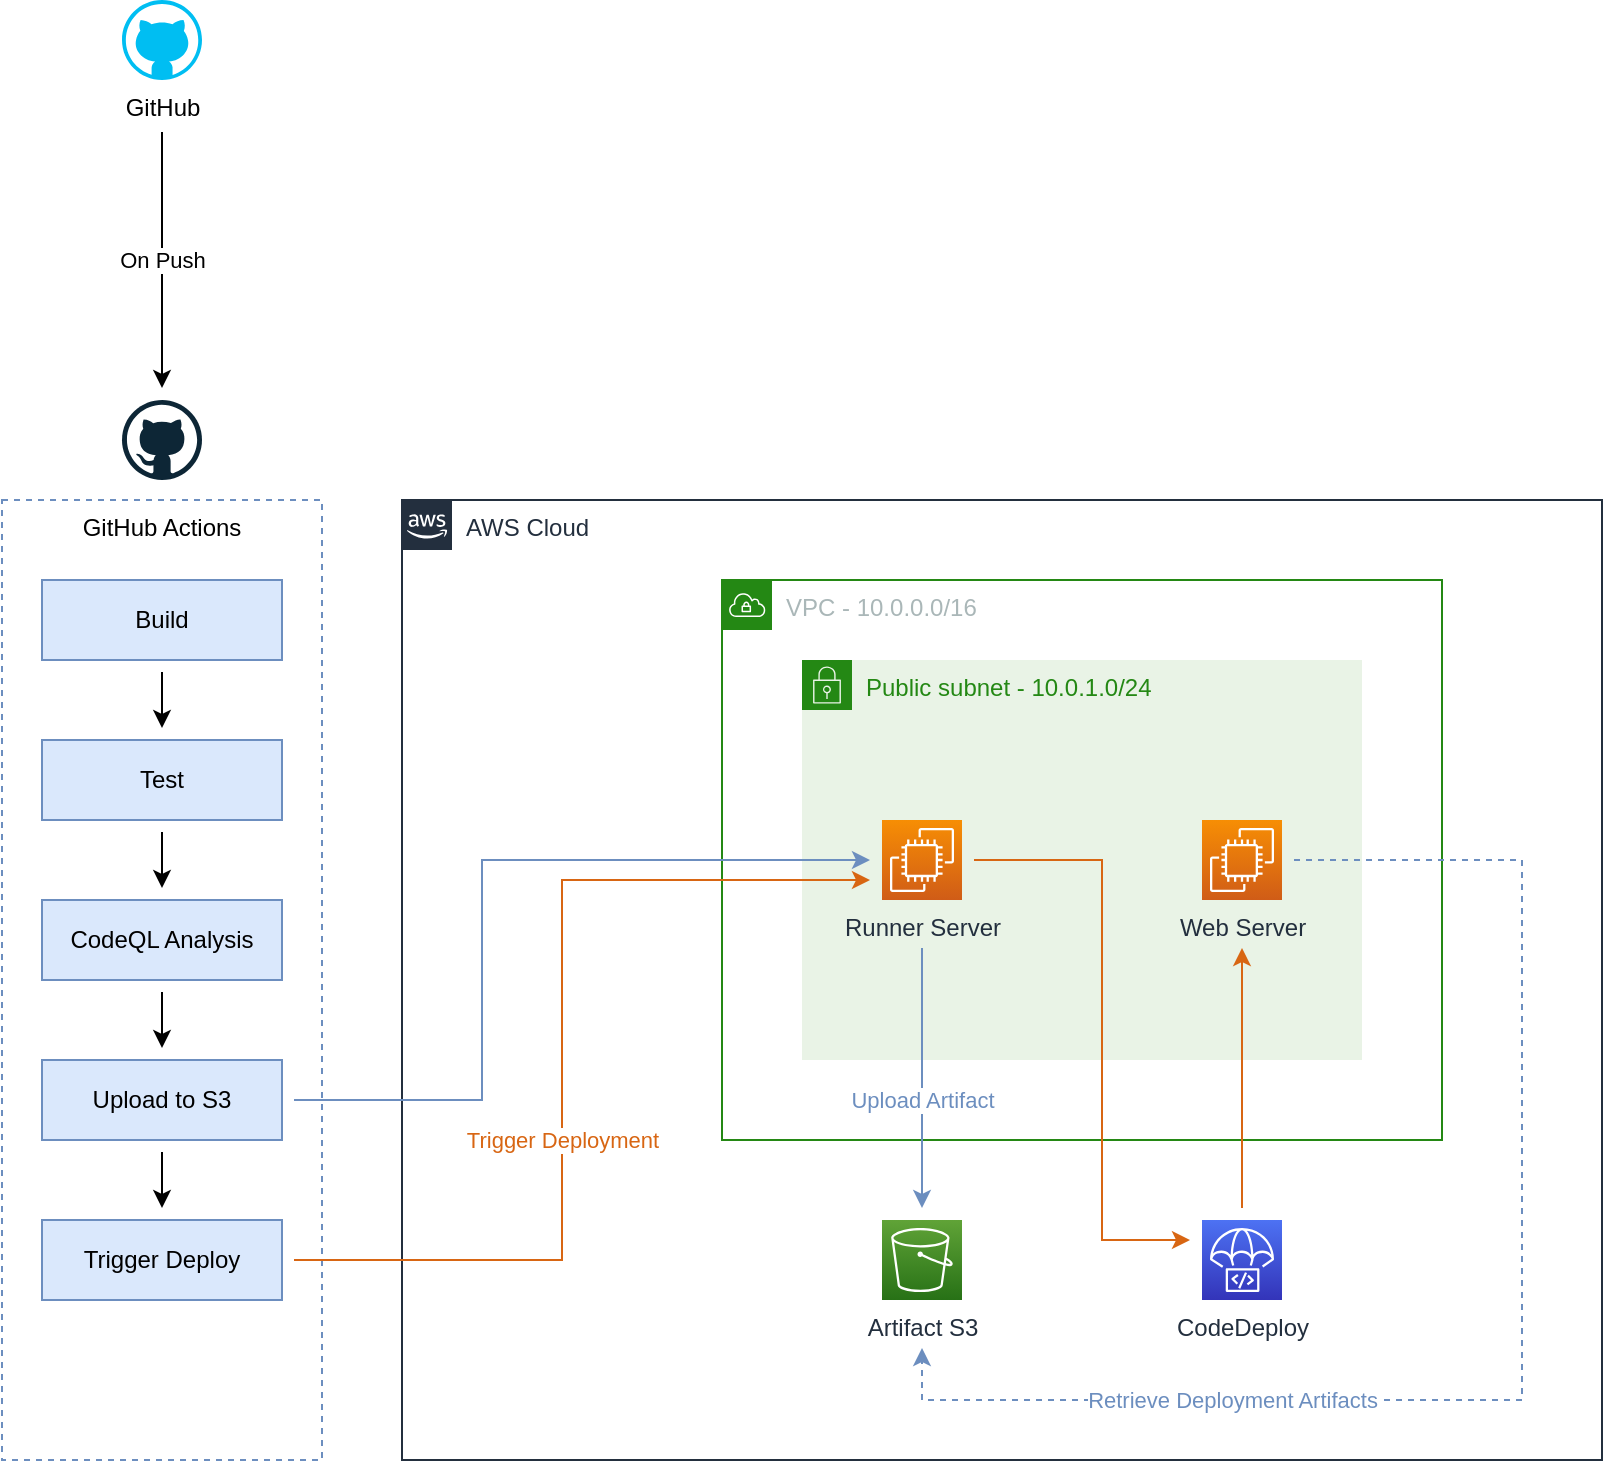 <mxfile>
    <diagram name="Github" id="NimxySekIVXsbhxGLXjq">
        <mxGraphModel dx="2403" dy="2000" grid="1" gridSize="10" guides="1" tooltips="1" connect="1" arrows="1" fold="1" page="1" pageScale="1" pageWidth="850" pageHeight="1100" math="0" shadow="0">
            <root>
                <mxCell id="2Pb3vf8uHDK2GDHuvUot-0"/>
                <mxCell id="2Pb3vf8uHDK2GDHuvUot-1" parent="2Pb3vf8uHDK2GDHuvUot-0"/>
                <mxCell id="b1emzD9QmPzB0jJMNrQz-0" value="GitHub Actions" style="fillColor=none;strokeColor=#6C8EBF;dashed=1;verticalAlign=top;fontStyle=0;fontColor=#000000;" parent="2Pb3vf8uHDK2GDHuvUot-1" vertex="1">
                    <mxGeometry x="-720" y="40" width="160" height="480" as="geometry"/>
                </mxCell>
                <mxCell id="2Pb3vf8uHDK2GDHuvUot-2" value="AWS Cloud" style="points=[[0,0],[0.25,0],[0.5,0],[0.75,0],[1,0],[1,0.25],[1,0.5],[1,0.75],[1,1],[0.75,1],[0.5,1],[0.25,1],[0,1],[0,0.75],[0,0.5],[0,0.25]];outlineConnect=0;gradientColor=none;html=1;whiteSpace=wrap;fontSize=12;fontStyle=0;container=1;pointerEvents=0;collapsible=0;recursiveResize=0;shape=mxgraph.aws4.group;grIcon=mxgraph.aws4.group_aws_cloud_alt;strokeColor=#232F3E;fillColor=none;verticalAlign=top;align=left;spacingLeft=30;fontColor=#232F3E;dashed=0;" parent="2Pb3vf8uHDK2GDHuvUot-1" vertex="1">
                    <mxGeometry x="-520" y="40" width="600" height="480" as="geometry"/>
                </mxCell>
                <mxCell id="2Pb3vf8uHDK2GDHuvUot-18" value="CodeDeploy" style="sketch=0;points=[[0,0,0],[0.25,0,0],[0.5,0,0],[0.75,0,0],[1,0,0],[0,1,0],[0.25,1,0],[0.5,1,0],[0.75,1,0],[1,1,0],[0,0.25,0],[0,0.5,0],[0,0.75,0],[1,0.25,0],[1,0.5,0],[1,0.75,0]];outlineConnect=0;fontColor=#232F3E;gradientColor=#4D72F3;gradientDirection=north;fillColor=#3334B9;strokeColor=#ffffff;dashed=0;verticalLabelPosition=bottom;verticalAlign=top;align=center;html=1;fontSize=12;fontStyle=0;aspect=fixed;shape=mxgraph.aws4.resourceIcon;resIcon=mxgraph.aws4.codedeploy;" parent="2Pb3vf8uHDK2GDHuvUot-2" vertex="1">
                    <mxGeometry x="400" y="360" width="40" height="40" as="geometry"/>
                </mxCell>
                <mxCell id="2Pb3vf8uHDK2GDHuvUot-16" value="Artifact S3" style="sketch=0;points=[[0,0,0],[0.25,0,0],[0.5,0,0],[0.75,0,0],[1,0,0],[0,1,0],[0.25,1,0],[0.5,1,0],[0.75,1,0],[1,1,0],[0,0.25,0],[0,0.5,0],[0,0.75,0],[1,0.25,0],[1,0.5,0],[1,0.75,0]];outlineConnect=0;fontColor=#232F3E;gradientColor=#60A337;gradientDirection=north;fillColor=#277116;strokeColor=#ffffff;dashed=0;verticalLabelPosition=bottom;verticalAlign=top;align=center;html=1;fontSize=12;fontStyle=0;aspect=fixed;shape=mxgraph.aws4.resourceIcon;resIcon=mxgraph.aws4.s3;" parent="2Pb3vf8uHDK2GDHuvUot-2" vertex="1">
                    <mxGeometry x="240" y="360" width="40" height="40" as="geometry"/>
                </mxCell>
                <mxCell id="2Pb3vf8uHDK2GDHuvUot-3" value="VPC - 10.0.0.0/16" style="points=[[0,0],[0.25,0],[0.5,0],[0.75,0],[1,0],[1,0.25],[1,0.5],[1,0.75],[1,1],[0.75,1],[0.5,1],[0.25,1],[0,1],[0,0.75],[0,0.5],[0,0.25]];outlineConnect=0;gradientColor=none;html=1;whiteSpace=wrap;fontSize=12;fontStyle=0;container=1;pointerEvents=0;collapsible=0;recursiveResize=0;shape=mxgraph.aws4.group;grIcon=mxgraph.aws4.group_vpc;strokeColor=#248814;fillColor=none;verticalAlign=top;align=left;spacingLeft=30;fontColor=#AAB7B8;dashed=0;" parent="2Pb3vf8uHDK2GDHuvUot-2" vertex="1">
                    <mxGeometry x="160" y="40" width="360" height="280" as="geometry"/>
                </mxCell>
                <mxCell id="2Pb3vf8uHDK2GDHuvUot-4" value="Public subnet - 10.0.1.0/24" style="points=[[0,0],[0.25,0],[0.5,0],[0.75,0],[1,0],[1,0.25],[1,0.5],[1,0.75],[1,1],[0.75,1],[0.5,1],[0.25,1],[0,1],[0,0.75],[0,0.5],[0,0.25]];outlineConnect=0;gradientColor=none;html=1;whiteSpace=wrap;fontSize=12;fontStyle=0;container=1;pointerEvents=0;collapsible=0;recursiveResize=0;shape=mxgraph.aws4.group;grIcon=mxgraph.aws4.group_security_group;grStroke=0;strokeColor=#248814;fillColor=#E9F3E6;verticalAlign=top;align=left;spacingLeft=30;fontColor=#248814;dashed=0;" parent="2Pb3vf8uHDK2GDHuvUot-3" vertex="1">
                    <mxGeometry x="40" y="40" width="280" height="200" as="geometry"/>
                </mxCell>
                <mxCell id="2Pb3vf8uHDK2GDHuvUot-11" value="Runner Server" style="sketch=0;points=[[0,0,0],[0.25,0,0],[0.5,0,0],[0.75,0,0],[1,0,0],[0,1,0],[0.25,1,0],[0.5,1,0],[0.75,1,0],[1,1,0],[0,0.25,0],[0,0.5,0],[0,0.75,0],[1,0.25,0],[1,0.5,0],[1,0.75,0]];outlineConnect=0;fontColor=#232F3E;gradientColor=#F78E04;gradientDirection=north;fillColor=#D05C17;strokeColor=#ffffff;dashed=0;verticalLabelPosition=bottom;verticalAlign=top;align=center;html=1;fontSize=12;fontStyle=0;aspect=fixed;shape=mxgraph.aws4.resourceIcon;resIcon=mxgraph.aws4.ec2;" parent="2Pb3vf8uHDK2GDHuvUot-4" vertex="1">
                    <mxGeometry x="40" y="80" width="40" height="40" as="geometry"/>
                </mxCell>
                <mxCell id="0" value="Web Server" style="sketch=0;points=[[0,0,0],[0.25,0,0],[0.5,0,0],[0.75,0,0],[1,0,0],[0,1,0],[0.25,1,0],[0.5,1,0],[0.75,1,0],[1,1,0],[0,0.25,0],[0,0.5,0],[0,0.75,0],[1,0.25,0],[1,0.5,0],[1,0.75,0]];outlineConnect=0;fontColor=#232F3E;gradientColor=#F78E04;gradientDirection=north;fillColor=#D05C17;strokeColor=#ffffff;dashed=0;verticalLabelPosition=bottom;verticalAlign=top;align=center;html=1;fontSize=12;fontStyle=0;aspect=fixed;shape=mxgraph.aws4.resourceIcon;resIcon=mxgraph.aws4.ec2;" vertex="1" parent="2Pb3vf8uHDK2GDHuvUot-4">
                    <mxGeometry x="200" y="80" width="40" height="40" as="geometry"/>
                </mxCell>
                <mxCell id="5" value="Upload Artifact" style="edgeStyle=orthogonalEdgeStyle;rounded=0;html=1;sourcePerimeterSpacing=24;targetPerimeterSpacing=6;fillColor=#dae8fc;strokeColor=#6c8ebf;fontColor=#6C8EBF;" edge="1" parent="2Pb3vf8uHDK2GDHuvUot-2" source="2Pb3vf8uHDK2GDHuvUot-11" target="2Pb3vf8uHDK2GDHuvUot-16">
                    <mxGeometry x="0.169" relative="1" as="geometry">
                        <mxPoint as="offset"/>
                    </mxGeometry>
                </mxCell>
                <mxCell id="6" style="edgeStyle=orthogonalEdgeStyle;rounded=0;html=1;sourcePerimeterSpacing=6;targetPerimeterSpacing=6;fillColor=#ffe6cc;strokeColor=#D86613;" edge="1" parent="2Pb3vf8uHDK2GDHuvUot-2" source="2Pb3vf8uHDK2GDHuvUot-11" target="2Pb3vf8uHDK2GDHuvUot-18">
                    <mxGeometry relative="1" as="geometry">
                        <Array as="points">
                            <mxPoint x="350" y="180"/>
                            <mxPoint x="350" y="370"/>
                        </Array>
                    </mxGeometry>
                </mxCell>
                <mxCell id="7" style="edgeStyle=orthogonalEdgeStyle;rounded=0;html=1;sourcePerimeterSpacing=6;targetPerimeterSpacing=24;fillColor=#ffe6cc;strokeColor=#D86613;" edge="1" parent="2Pb3vf8uHDK2GDHuvUot-2" source="2Pb3vf8uHDK2GDHuvUot-18" target="0">
                    <mxGeometry relative="1" as="geometry"/>
                </mxCell>
                <mxCell id="McQxwyNHK4A3xQak3Kqz-7" value="Retrieve Deployment Artifacts" style="edgeStyle=orthogonalEdgeStyle;rounded=0;html=1;fontColor=#6C8EBF;sourcePerimeterSpacing=6;targetPerimeterSpacing=24;fillColor=#d5e8d4;strokeColor=#6C8EBF;dashed=1;strokeWidth=1;endArrow=classic;endFill=1;" edge="1" parent="2Pb3vf8uHDK2GDHuvUot-2" source="0" target="2Pb3vf8uHDK2GDHuvUot-16">
                    <mxGeometry x="0.491" relative="1" as="geometry">
                        <Array as="points">
                            <mxPoint x="560" y="180"/>
                            <mxPoint x="560" y="450"/>
                            <mxPoint x="260" y="450"/>
                        </Array>
                        <mxPoint as="offset"/>
                        <mxPoint x="170" y="194.0" as="sourcePoint"/>
                        <mxPoint x="780" y="364.0" as="targetPoint"/>
                    </mxGeometry>
                </mxCell>
                <mxCell id="b1emzD9QmPzB0jJMNrQz-11" value="On Push" style="edgeStyle=none;html=1;sourcePerimeterSpacing=26;targetPerimeterSpacing=6;" parent="2Pb3vf8uHDK2GDHuvUot-1" source="2Pb3vf8uHDK2GDHuvUot-14" target="2Pb3vf8uHDK2GDHuvUot-21" edge="1">
                    <mxGeometry relative="1" as="geometry"/>
                </mxCell>
                <mxCell id="2Pb3vf8uHDK2GDHuvUot-14" value="GitHub" style="verticalLabelPosition=bottom;html=1;verticalAlign=top;align=center;strokeColor=none;fillColor=#00BEF2;shape=mxgraph.azure.github_code;pointerEvents=1;fontColor=#000000;" parent="2Pb3vf8uHDK2GDHuvUot-1" vertex="1">
                    <mxGeometry x="-660" y="-210" width="40" height="40" as="geometry"/>
                </mxCell>
                <mxCell id="2Pb3vf8uHDK2GDHuvUot-21" value="" style="dashed=0;outlineConnect=0;html=1;align=center;labelPosition=center;verticalLabelPosition=bottom;verticalAlign=top;shape=mxgraph.weblogos.github" parent="2Pb3vf8uHDK2GDHuvUot-1" vertex="1">
                    <mxGeometry x="-660" y="-10" width="40" height="40" as="geometry"/>
                </mxCell>
                <mxCell id="b1emzD9QmPzB0jJMNrQz-1" value="Build" style="rounded=0;whiteSpace=wrap;html=1;fillColor=#dae8fc;strokeColor=#6c8ebf;fontStyle=0" parent="2Pb3vf8uHDK2GDHuvUot-1" vertex="1">
                    <mxGeometry x="-700" y="80" width="120" height="40" as="geometry"/>
                </mxCell>
                <mxCell id="b1emzD9QmPzB0jJMNrQz-4" style="edgeStyle=none;html=1;sourcePerimeterSpacing=6;targetPerimeterSpacing=6;" parent="2Pb3vf8uHDK2GDHuvUot-1" source="b1emzD9QmPzB0jJMNrQz-1" target="b1emzD9QmPzB0jJMNrQz-2" edge="1">
                    <mxGeometry relative="1" as="geometry"/>
                </mxCell>
                <mxCell id="b1emzD9QmPzB0jJMNrQz-2" value="Test" style="rounded=0;whiteSpace=wrap;html=1;fillColor=#dae8fc;strokeColor=#6c8ebf;fontStyle=0" parent="2Pb3vf8uHDK2GDHuvUot-1" vertex="1">
                    <mxGeometry x="-700" y="160" width="120" height="40" as="geometry"/>
                </mxCell>
                <mxCell id="b1emzD9QmPzB0jJMNrQz-5" style="edgeStyle=none;html=1;sourcePerimeterSpacing=6;targetPerimeterSpacing=6;" parent="2Pb3vf8uHDK2GDHuvUot-1" source="b1emzD9QmPzB0jJMNrQz-2" target="b1emzD9QmPzB0jJMNrQz-3" edge="1">
                    <mxGeometry relative="1" as="geometry"/>
                </mxCell>
                <mxCell id="b1emzD9QmPzB0jJMNrQz-3" value="CodeQL Analysis" style="rounded=0;whiteSpace=wrap;html=1;fillColor=#dae8fc;strokeColor=#6c8ebf;fontStyle=0" parent="2Pb3vf8uHDK2GDHuvUot-1" vertex="1">
                    <mxGeometry x="-700" y="240" width="120" height="40" as="geometry"/>
                </mxCell>
                <mxCell id="b1emzD9QmPzB0jJMNrQz-8" style="edgeStyle=none;html=1;sourcePerimeterSpacing=6;targetPerimeterSpacing=6;" parent="2Pb3vf8uHDK2GDHuvUot-1" source="b1emzD9QmPzB0jJMNrQz-3" target="b1emzD9QmPzB0jJMNrQz-7" edge="1">
                    <mxGeometry relative="1" as="geometry"/>
                </mxCell>
                <mxCell id="3" value="Trigger Deployment" style="edgeStyle=orthogonalEdgeStyle;rounded=0;html=1;sourcePerimeterSpacing=6;targetPerimeterSpacing=6;fillColor=#ffe6cc;strokeColor=#D86613;fontColor=#D86613;" edge="1" parent="2Pb3vf8uHDK2GDHuvUot-1" source="b1emzD9QmPzB0jJMNrQz-6" target="2Pb3vf8uHDK2GDHuvUot-11">
                    <mxGeometry x="-0.188" relative="1" as="geometry">
                        <Array as="points">
                            <mxPoint x="-440" y="420"/>
                            <mxPoint x="-440" y="230"/>
                        </Array>
                        <mxPoint as="offset"/>
                    </mxGeometry>
                </mxCell>
                <mxCell id="b1emzD9QmPzB0jJMNrQz-6" value="Trigger Deploy" style="rounded=0;whiteSpace=wrap;html=1;fillColor=#dae8fc;strokeColor=#6c8ebf;fontStyle=0" parent="2Pb3vf8uHDK2GDHuvUot-1" vertex="1">
                    <mxGeometry x="-700" y="400" width="120" height="40" as="geometry"/>
                </mxCell>
                <mxCell id="b1emzD9QmPzB0jJMNrQz-9" style="edgeStyle=none;html=1;sourcePerimeterSpacing=6;targetPerimeterSpacing=6;" parent="2Pb3vf8uHDK2GDHuvUot-1" source="b1emzD9QmPzB0jJMNrQz-7" target="b1emzD9QmPzB0jJMNrQz-6" edge="1">
                    <mxGeometry relative="1" as="geometry"/>
                </mxCell>
                <mxCell id="4" style="edgeStyle=orthogonalEdgeStyle;rounded=0;html=1;sourcePerimeterSpacing=6;targetPerimeterSpacing=6;fillColor=#dae8fc;strokeColor=#6c8ebf;" edge="1" parent="2Pb3vf8uHDK2GDHuvUot-1" source="b1emzD9QmPzB0jJMNrQz-7" target="2Pb3vf8uHDK2GDHuvUot-11">
                    <mxGeometry relative="1" as="geometry">
                        <Array as="points">
                            <mxPoint x="-480" y="340"/>
                            <mxPoint x="-480" y="220"/>
                        </Array>
                    </mxGeometry>
                </mxCell>
                <mxCell id="b1emzD9QmPzB0jJMNrQz-7" value="Upload to S3" style="rounded=0;whiteSpace=wrap;html=1;fillColor=#dae8fc;strokeColor=#6c8ebf;fontStyle=0" parent="2Pb3vf8uHDK2GDHuvUot-1" vertex="1">
                    <mxGeometry x="-700" y="320" width="120" height="40" as="geometry"/>
                </mxCell>
            </root>
        </mxGraphModel>
    </diagram>
    <diagram name="CodeBuild" id="TEJixjHK7rmSGY0mt6g5">
        <mxGraphModel dx="1867" dy="1934" grid="1" gridSize="10" guides="1" tooltips="1" connect="1" arrows="1" fold="1" page="1" pageScale="1" pageWidth="850" pageHeight="1100" math="0" shadow="0">
            <root>
                <mxCell id="FZET6pjWCq2QzhJO4VCN-0"/>
                <mxCell id="FZET6pjWCq2QzhJO4VCN-1" parent="FZET6pjWCq2QzhJO4VCN-0"/>
                <mxCell id="FZET6pjWCq2QzhJO4VCN-2" value="AWS Cloud" style="points=[[0,0],[0.25,0],[0.5,0],[0.75,0],[1,0],[1,0.25],[1,0.5],[1,0.75],[1,1],[0.75,1],[0.5,1],[0.25,1],[0,1],[0,0.75],[0,0.5],[0,0.25]];outlineConnect=0;gradientColor=none;html=1;whiteSpace=wrap;fontSize=12;fontStyle=0;container=1;pointerEvents=0;collapsible=0;recursiveResize=0;shape=mxgraph.aws4.group;grIcon=mxgraph.aws4.group_aws_cloud_alt;strokeColor=#232F3E;fillColor=none;verticalAlign=top;align=left;spacingLeft=30;fontColor=#232F3E;dashed=0;" parent="FZET6pjWCq2QzhJO4VCN-1" vertex="1">
                    <mxGeometry x="-520" y="40" width="840" height="600" as="geometry"/>
                </mxCell>
                <mxCell id="FZET6pjWCq2QzhJO4VCN-3" value="VPC - 10.0.0.0/16" style="points=[[0,0],[0.25,0],[0.5,0],[0.75,0],[1,0],[1,0.25],[1,0.5],[1,0.75],[1,1],[0.75,1],[0.5,1],[0.25,1],[0,1],[0,0.75],[0,0.5],[0,0.25]];outlineConnect=0;gradientColor=none;html=1;whiteSpace=wrap;fontSize=12;fontStyle=0;container=1;pointerEvents=0;collapsible=0;recursiveResize=0;shape=mxgraph.aws4.group;grIcon=mxgraph.aws4.group_vpc;strokeColor=#248814;fillColor=none;verticalAlign=top;align=left;spacingLeft=30;fontColor=#AAB7B8;dashed=0;" parent="FZET6pjWCq2QzhJO4VCN-1" vertex="1">
                    <mxGeometry x="-480" y="80" width="480" height="480" as="geometry"/>
                </mxCell>
                <mxCell id="FZET6pjWCq2QzhJO4VCN-4" value="Public subnet - 10.0.1.0/24" style="points=[[0,0],[0.25,0],[0.5,0],[0.75,0],[1,0],[1,0.25],[1,0.5],[1,0.75],[1,1],[0.75,1],[0.5,1],[0.25,1],[0,1],[0,0.75],[0,0.5],[0,0.25]];outlineConnect=0;gradientColor=none;html=1;whiteSpace=wrap;fontSize=12;fontStyle=0;container=1;pointerEvents=0;collapsible=0;recursiveResize=0;shape=mxgraph.aws4.group;grIcon=mxgraph.aws4.group_security_group;grStroke=0;strokeColor=#248814;fillColor=#E9F3E6;verticalAlign=top;align=left;spacingLeft=30;fontColor=#248814;dashed=0;" parent="FZET6pjWCq2QzhJO4VCN-3" vertex="1">
                    <mxGeometry x="40" y="40" width="400" height="400" as="geometry"/>
                </mxCell>
                <mxCell id="FZET6pjWCq2QzhJO4VCN-5" value="Jenkins Server" style="fillColor=none;strokeColor=#F78E04;dashed=1;verticalAlign=top;fontStyle=0;fontColor=#000000;" parent="FZET6pjWCq2QzhJO4VCN-4" vertex="1">
                    <mxGeometry x="220" y="100" width="160" height="260" as="geometry"/>
                </mxCell>
                <mxCell id="FZET6pjWCq2QzhJO4VCN-6" value="Build" style="rounded=0;whiteSpace=wrap;html=1;fillColor=#ffe6cc;strokeColor=#d79b00;fontStyle=0" parent="FZET6pjWCq2QzhJO4VCN-4" vertex="1">
                    <mxGeometry x="240" y="140" width="120" height="40" as="geometry"/>
                </mxCell>
                <mxCell id="FZET6pjWCq2QzhJO4VCN-7" value="Test" style="rounded=0;whiteSpace=wrap;html=1;fillColor=#ffe6cc;strokeColor=#d79b00;fontStyle=0" parent="FZET6pjWCq2QzhJO4VCN-4" vertex="1">
                    <mxGeometry x="240" y="220" width="120" height="40" as="geometry"/>
                </mxCell>
                <mxCell id="FZET6pjWCq2QzhJO4VCN-8" style="edgeStyle=orthogonalEdgeStyle;rounded=0;html=1;sourcePerimeterSpacing=6;targetPerimeterSpacing=6;" parent="FZET6pjWCq2QzhJO4VCN-4" source="FZET6pjWCq2QzhJO4VCN-6" target="FZET6pjWCq2QzhJO4VCN-7" edge="1">
                    <mxGeometry relative="1" as="geometry"/>
                </mxCell>
                <mxCell id="FZET6pjWCq2QzhJO4VCN-9" value="Deploy" style="rounded=0;whiteSpace=wrap;html=1;fillColor=#ffe6cc;strokeColor=#d79b00;fontStyle=0" parent="FZET6pjWCq2QzhJO4VCN-4" vertex="1">
                    <mxGeometry x="240" y="300" width="120" height="40" as="geometry"/>
                </mxCell>
                <mxCell id="FZET6pjWCq2QzhJO4VCN-10" style="edgeStyle=orthogonalEdgeStyle;rounded=0;html=1;sourcePerimeterSpacing=6;targetPerimeterSpacing=6;" parent="FZET6pjWCq2QzhJO4VCN-4" source="FZET6pjWCq2QzhJO4VCN-7" target="FZET6pjWCq2QzhJO4VCN-9" edge="1">
                    <mxGeometry relative="1" as="geometry"/>
                </mxCell>
                <mxCell id="FZET6pjWCq2QzhJO4VCN-11" value="Web Server" style="sketch=0;points=[[0,0,0],[0.25,0,0],[0.5,0,0],[0.75,0,0],[1,0,0],[0,1,0],[0.25,1,0],[0.5,1,0],[0.75,1,0],[1,1,0],[0,0.25,0],[0,0.5,0],[0,0.75,0],[1,0.25,0],[1,0.5,0],[1,0.75,0]];outlineConnect=0;fontColor=#232F3E;gradientColor=#F78E04;gradientDirection=north;fillColor=#D05C17;strokeColor=#ffffff;dashed=0;verticalLabelPosition=bottom;verticalAlign=top;align=center;html=1;fontSize=12;fontStyle=0;aspect=fixed;shape=mxgraph.aws4.resourceIcon;resIcon=mxgraph.aws4.ec2;" parent="FZET6pjWCq2QzhJO4VCN-4" vertex="1">
                    <mxGeometry x="80" y="50" width="40" height="40" as="geometry"/>
                </mxCell>
                <mxCell id="FZET6pjWCq2QzhJO4VCN-12" value="" style="sketch=0;points=[[0,0,0],[0.25,0,0],[0.5,0,0],[0.75,0,0],[1,0,0],[0,1,0],[0.25,1,0],[0.5,1,0],[0.75,1,0],[1,1,0],[0,0.25,0],[0,0.5,0],[0,0.75,0],[1,0.25,0],[1,0.5,0],[1,0.75,0]];outlineConnect=0;fontColor=#232F3E;gradientColor=#F78E04;gradientDirection=north;fillColor=#D05C17;strokeColor=#ffffff;dashed=0;verticalLabelPosition=bottom;verticalAlign=top;align=center;html=1;fontSize=12;fontStyle=0;aspect=fixed;shape=mxgraph.aws4.resourceIcon;resIcon=mxgraph.aws4.ec2;" parent="FZET6pjWCq2QzhJO4VCN-4" vertex="1">
                    <mxGeometry x="280" y="50" width="40" height="40" as="geometry"/>
                </mxCell>
                <mxCell id="FZET6pjWCq2QzhJO4VCN-13" value="Webhook" style="edgeStyle=orthogonalEdgeStyle;rounded=0;html=1;fontColor=#000000;endArrow=classic;endFill=1;sourcePerimeterSpacing=24;targetPerimeterSpacing=6;strokeWidth=1;" parent="FZET6pjWCq2QzhJO4VCN-1" source="FZET6pjWCq2QzhJO4VCN-14" target="FZET6pjWCq2QzhJO4VCN-12" edge="1">
                    <mxGeometry x="-0.491" relative="1" as="geometry">
                        <mxPoint as="offset"/>
                    </mxGeometry>
                </mxCell>
                <mxCell id="FZET6pjWCq2QzhJO4VCN-14" value="GitHub" style="verticalLabelPosition=bottom;html=1;verticalAlign=top;align=center;strokeColor=none;fillColor=#00BEF2;shape=mxgraph.azure.github_code;pointerEvents=1;fontColor=#000000;" parent="FZET6pjWCq2QzhJO4VCN-1" vertex="1">
                    <mxGeometry x="-160" y="-120" width="40" height="40" as="geometry"/>
                </mxCell>
                <mxCell id="FZET6pjWCq2QzhJO4VCN-15" value="CodeBuid" style="sketch=0;points=[[0,0,0],[0.25,0,0],[0.5,0,0],[0.75,0,0],[1,0,0],[0,1,0],[0.25,1,0],[0.5,1,0],[0.75,1,0],[1,1,0],[0,0.25,0],[0,0.5,0],[0,0.75,0],[1,0.25,0],[1,0.5,0],[1,0.75,0]];outlineConnect=0;fontColor=#232F3E;gradientColor=#4D72F3;gradientDirection=north;fillColor=#3334B9;strokeColor=#ffffff;dashed=0;verticalLabelPosition=bottom;verticalAlign=top;align=center;html=1;fontSize=12;fontStyle=0;aspect=fixed;shape=mxgraph.aws4.resourceIcon;resIcon=mxgraph.aws4.codebuild;" parent="FZET6pjWCq2QzhJO4VCN-1" vertex="1">
                    <mxGeometry x="160" y="260" width="40" height="40" as="geometry"/>
                </mxCell>
                <mxCell id="FZET6pjWCq2QzhJO4VCN-16" style="edgeStyle=orthogonalEdgeStyle;html=1;sourcePerimeterSpacing=6;targetPerimeterSpacing=6;rounded=0;" parent="FZET6pjWCq2QzhJO4VCN-1" source="FZET6pjWCq2QzhJO4VCN-15" target="FZET6pjWCq2QzhJO4VCN-18" edge="1">
                    <mxGeometry relative="1" as="geometry"/>
                </mxCell>
                <mxCell id="FZET6pjWCq2QzhJO4VCN-17" value="Trigger Build" style="edgeStyle=orthogonalEdgeStyle;rounded=0;html=1;sourcePerimeterSpacing=6;targetPerimeterSpacing=6;align=left;" parent="FZET6pjWCq2QzhJO4VCN-1" source="FZET6pjWCq2QzhJO4VCN-6" target="FZET6pjWCq2QzhJO4VCN-15" edge="1">
                    <mxGeometry x="-0.088" relative="1" as="geometry">
                        <mxPoint as="offset"/>
                    </mxGeometry>
                </mxCell>
                <mxCell id="FZET6pjWCq2QzhJO4VCN-18" value="Artifact S3" style="sketch=0;points=[[0,0,0],[0.25,0,0],[0.5,0,0],[0.75,0,0],[1,0,0],[0,1,0],[0.25,1,0],[0.5,1,0],[0.75,1,0],[1,1,0],[0,0.25,0],[0,0.5,0],[0,0.75,0],[1,0.25,0],[1,0.5,0],[1,0.75,0]];outlineConnect=0;fontColor=#232F3E;gradientColor=#60A337;gradientDirection=north;fillColor=#277116;strokeColor=#ffffff;dashed=0;verticalLabelPosition=bottom;verticalAlign=top;align=center;html=1;fontSize=12;fontStyle=0;aspect=fixed;shape=mxgraph.aws4.resourceIcon;resIcon=mxgraph.aws4.s3;" parent="FZET6pjWCq2QzhJO4VCN-1" vertex="1">
                    <mxGeometry x="240" y="340" width="40" height="40" as="geometry"/>
                </mxCell>
                <mxCell id="FZET6pjWCq2QzhJO4VCN-19" value="Verify Tests" style="edgeStyle=orthogonalEdgeStyle;rounded=0;html=1;sourcePerimeterSpacing=6;targetPerimeterSpacing=6;align=left;" parent="FZET6pjWCq2QzhJO4VCN-1" source="FZET6pjWCq2QzhJO4VCN-7" target="FZET6pjWCq2QzhJO4VCN-18" edge="1">
                    <mxGeometry x="-0.325" relative="1" as="geometry">
                        <mxPoint as="offset"/>
                    </mxGeometry>
                </mxCell>
                <mxCell id="FZET6pjWCq2QzhJO4VCN-20" value="Retrieve Deployment Artifacts" style="edgeStyle=orthogonalEdgeStyle;rounded=0;html=1;fontColor=#6C8EBF;sourcePerimeterSpacing=24;targetPerimeterSpacing=24;fillColor=#d5e8d4;strokeColor=#6C8EBF;dashed=1;strokeWidth=1;endArrow=classic;endFill=1;" parent="FZET6pjWCq2QzhJO4VCN-1" source="FZET6pjWCq2QzhJO4VCN-11" target="FZET6pjWCq2QzhJO4VCN-18" edge="1">
                    <mxGeometry x="0.205" relative="1" as="geometry">
                        <Array as="points">
                            <mxPoint x="-350" y="620"/>
                            <mxPoint x="260" y="620"/>
                        </Array>
                        <mxPoint as="offset"/>
                    </mxGeometry>
                </mxCell>
                <mxCell id="FZET6pjWCq2QzhJO4VCN-21" value="CodeDeploy" style="sketch=0;points=[[0,0,0],[0.25,0,0],[0.5,0,0],[0.75,0,0],[1,0,0],[0,1,0],[0.25,1,0],[0.5,1,0],[0.75,1,0],[1,1,0],[0,0.25,0],[0,0.5,0],[0,0.75,0],[1,0.25,0],[1,0.5,0],[1,0.75,0]];outlineConnect=0;fontColor=#232F3E;gradientColor=#4D72F3;gradientDirection=north;fillColor=#3334B9;strokeColor=#ffffff;dashed=0;verticalLabelPosition=bottom;verticalAlign=top;align=center;html=1;fontSize=12;fontStyle=0;aspect=fixed;shape=mxgraph.aws4.resourceIcon;resIcon=mxgraph.aws4.codedeploy;" parent="FZET6pjWCq2QzhJO4VCN-1" vertex="1">
                    <mxGeometry x="160" y="420" width="40" height="40" as="geometry"/>
                </mxCell>
                <mxCell id="FZET6pjWCq2QzhJO4VCN-22" value="Trigger Deploy" style="edgeStyle=orthogonalEdgeStyle;rounded=0;html=1;sourcePerimeterSpacing=6;targetPerimeterSpacing=6;align=left;" parent="FZET6pjWCq2QzhJO4VCN-1" source="FZET6pjWCq2QzhJO4VCN-9" target="FZET6pjWCq2QzhJO4VCN-21" edge="1">
                    <mxGeometry x="-0.088" relative="1" as="geometry">
                        <mxPoint as="offset"/>
                    </mxGeometry>
                </mxCell>
                <mxCell id="FZET6pjWCq2QzhJO4VCN-23" style="edgeStyle=orthogonalEdgeStyle;rounded=0;html=1;fontColor=#D86613;sourcePerimeterSpacing=24;targetPerimeterSpacing=24;" parent="FZET6pjWCq2QzhJO4VCN-1" source="FZET6pjWCq2QzhJO4VCN-21" target="FZET6pjWCq2QzhJO4VCN-11" edge="1">
                    <mxGeometry relative="1" as="geometry">
                        <Array as="points">
                            <mxPoint x="180" y="590"/>
                            <mxPoint x="-330" y="590"/>
                        </Array>
                    </mxGeometry>
                </mxCell>
            </root>
        </mxGraphModel>
    </diagram>
    <diagram id="emSyyKHlabQr8u7ifUQD" name="Docker">
        <mxGraphModel dx="1926" dy="1984" grid="1" gridSize="10" guides="1" tooltips="1" connect="1" arrows="1" fold="1" page="1" pageScale="1" pageWidth="850" pageHeight="1100" math="0" shadow="0">
            <root>
                <mxCell id="QqRjBjeVaL0DfRsyk7z6-0"/>
                <mxCell id="QqRjBjeVaL0DfRsyk7z6-1" parent="QqRjBjeVaL0DfRsyk7z6-0"/>
                <mxCell id="V36zsHKEVFMK3_VuUaqc-28" value="AWS Cloud" style="points=[[0,0],[0.25,0],[0.5,0],[0.75,0],[1,0],[1,0.25],[1,0.5],[1,0.75],[1,1],[0.75,1],[0.5,1],[0.25,1],[0,1],[0,0.75],[0,0.5],[0,0.25]];outlineConnect=0;gradientColor=none;html=1;whiteSpace=wrap;fontSize=12;fontStyle=0;container=1;pointerEvents=0;collapsible=0;recursiveResize=0;shape=mxgraph.aws4.group;grIcon=mxgraph.aws4.group_aws_cloud_alt;strokeColor=#232F3E;fillColor=none;verticalAlign=top;align=left;spacingLeft=30;fontColor=#232F3E;dashed=0;" parent="QqRjBjeVaL0DfRsyk7z6-1" vertex="1">
                    <mxGeometry x="-520" y="40" width="840" height="600" as="geometry"/>
                </mxCell>
                <mxCell id="V36zsHKEVFMK3_VuUaqc-19" value="VPC - 10.0.0.0/16" style="points=[[0,0],[0.25,0],[0.5,0],[0.75,0],[1,0],[1,0.25],[1,0.5],[1,0.75],[1,1],[0.75,1],[0.5,1],[0.25,1],[0,1],[0,0.75],[0,0.5],[0,0.25]];outlineConnect=0;gradientColor=none;html=1;whiteSpace=wrap;fontSize=12;fontStyle=0;container=1;pointerEvents=0;collapsible=0;recursiveResize=0;shape=mxgraph.aws4.group;grIcon=mxgraph.aws4.group_vpc;strokeColor=#248814;fillColor=none;verticalAlign=top;align=left;spacingLeft=30;fontColor=#AAB7B8;dashed=0;" parent="QqRjBjeVaL0DfRsyk7z6-1" vertex="1">
                    <mxGeometry x="-480" y="80" width="480" height="480" as="geometry"/>
                </mxCell>
                <mxCell id="V36zsHKEVFMK3_VuUaqc-18" value="Public subnet - 10.0.1.0/24" style="points=[[0,0],[0.25,0],[0.5,0],[0.75,0],[1,0],[1,0.25],[1,0.5],[1,0.75],[1,1],[0.75,1],[0.5,1],[0.25,1],[0,1],[0,0.75],[0,0.5],[0,0.25]];outlineConnect=0;gradientColor=none;html=1;whiteSpace=wrap;fontSize=12;fontStyle=0;container=1;pointerEvents=0;collapsible=0;recursiveResize=0;shape=mxgraph.aws4.group;grIcon=mxgraph.aws4.group_security_group;grStroke=0;strokeColor=#248814;fillColor=#E9F3E6;verticalAlign=top;align=left;spacingLeft=30;fontColor=#248814;dashed=0;" parent="V36zsHKEVFMK3_VuUaqc-19" vertex="1">
                    <mxGeometry x="40" y="40" width="400" height="400" as="geometry"/>
                </mxCell>
                <mxCell id="V36zsHKEVFMK3_VuUaqc-1" value="Jenkins Server" style="fillColor=none;strokeColor=#F78E04;dashed=1;verticalAlign=top;fontStyle=0;fontColor=#000000;" parent="V36zsHKEVFMK3_VuUaqc-18" vertex="1">
                    <mxGeometry x="220" y="100" width="160" height="260" as="geometry"/>
                </mxCell>
                <mxCell id="V36zsHKEVFMK3_VuUaqc-10" value="Build" style="rounded=0;whiteSpace=wrap;html=1;fillColor=#ffe6cc;strokeColor=#d79b00;fontStyle=0" parent="V36zsHKEVFMK3_VuUaqc-18" vertex="1">
                    <mxGeometry x="240" y="140" width="120" height="40" as="geometry"/>
                </mxCell>
                <mxCell id="V36zsHKEVFMK3_VuUaqc-11" value="Test" style="rounded=0;whiteSpace=wrap;html=1;fillColor=#ffe6cc;strokeColor=#d79b00;fontStyle=0" parent="V36zsHKEVFMK3_VuUaqc-18" vertex="1">
                    <mxGeometry x="240" y="220" width="120" height="40" as="geometry"/>
                </mxCell>
                <mxCell id="V36zsHKEVFMK3_VuUaqc-15" style="edgeStyle=orthogonalEdgeStyle;rounded=0;html=1;sourcePerimeterSpacing=6;targetPerimeterSpacing=6;" parent="V36zsHKEVFMK3_VuUaqc-18" source="V36zsHKEVFMK3_VuUaqc-10" target="V36zsHKEVFMK3_VuUaqc-11" edge="1">
                    <mxGeometry relative="1" as="geometry"/>
                </mxCell>
                <mxCell id="V36zsHKEVFMK3_VuUaqc-12" value="Deploy" style="rounded=0;whiteSpace=wrap;html=1;fillColor=#ffe6cc;strokeColor=#d79b00;fontStyle=0" parent="V36zsHKEVFMK3_VuUaqc-18" vertex="1">
                    <mxGeometry x="240" y="300" width="120" height="40" as="geometry"/>
                </mxCell>
                <mxCell id="V36zsHKEVFMK3_VuUaqc-16" style="edgeStyle=orthogonalEdgeStyle;rounded=0;html=1;sourcePerimeterSpacing=6;targetPerimeterSpacing=6;" parent="V36zsHKEVFMK3_VuUaqc-18" source="V36zsHKEVFMK3_VuUaqc-11" target="V36zsHKEVFMK3_VuUaqc-12" edge="1">
                    <mxGeometry relative="1" as="geometry"/>
                </mxCell>
                <mxCell id="V36zsHKEVFMK3_VuUaqc-20" value="Web Server" style="sketch=0;points=[[0,0,0],[0.25,0,0],[0.5,0,0],[0.75,0,0],[1,0,0],[0,1,0],[0.25,1,0],[0.5,1,0],[0.75,1,0],[1,1,0],[0,0.25,0],[0,0.5,0],[0,0.75,0],[1,0.25,0],[1,0.5,0],[1,0.75,0]];outlineConnect=0;fontColor=#232F3E;gradientColor=#F78E04;gradientDirection=north;fillColor=#D05C17;strokeColor=#ffffff;dashed=0;verticalLabelPosition=bottom;verticalAlign=top;align=center;html=1;fontSize=12;fontStyle=0;aspect=fixed;shape=mxgraph.aws4.resourceIcon;resIcon=mxgraph.aws4.ec2;" parent="V36zsHKEVFMK3_VuUaqc-18" vertex="1">
                    <mxGeometry x="80" y="50" width="40" height="40" as="geometry"/>
                </mxCell>
                <mxCell id="V36zsHKEVFMK3_VuUaqc-21" value="" style="sketch=0;points=[[0,0,0],[0.25,0,0],[0.5,0,0],[0.75,0,0],[1,0,0],[0,1,0],[0.25,1,0],[0.5,1,0],[0.75,1,0],[1,1,0],[0,0.25,0],[0,0.5,0],[0,0.75,0],[1,0.25,0],[1,0.5,0],[1,0.75,0]];outlineConnect=0;fontColor=#232F3E;gradientColor=#F78E04;gradientDirection=north;fillColor=#D05C17;strokeColor=#ffffff;dashed=0;verticalLabelPosition=bottom;verticalAlign=top;align=center;html=1;fontSize=12;fontStyle=0;aspect=fixed;shape=mxgraph.aws4.resourceIcon;resIcon=mxgraph.aws4.ec2;" parent="V36zsHKEVFMK3_VuUaqc-18" vertex="1">
                    <mxGeometry x="280" y="50" width="40" height="40" as="geometry"/>
                </mxCell>
                <mxCell id="V36zsHKEVFMK3_VuUaqc-27" value="Webhook" style="edgeStyle=orthogonalEdgeStyle;rounded=0;html=1;fontColor=#000000;endArrow=classic;endFill=1;sourcePerimeterSpacing=24;targetPerimeterSpacing=6;strokeWidth=1;" parent="QqRjBjeVaL0DfRsyk7z6-1" source="V36zsHKEVFMK3_VuUaqc-26" target="V36zsHKEVFMK3_VuUaqc-21" edge="1">
                    <mxGeometry x="-0.491" relative="1" as="geometry">
                        <mxPoint as="offset"/>
                    </mxGeometry>
                </mxCell>
                <mxCell id="V36zsHKEVFMK3_VuUaqc-26" value="GitHub" style="verticalLabelPosition=bottom;html=1;verticalAlign=top;align=center;strokeColor=none;fillColor=#00BEF2;shape=mxgraph.azure.github_code;pointerEvents=1;fontColor=#000000;" parent="QqRjBjeVaL0DfRsyk7z6-1" vertex="1">
                    <mxGeometry x="-160" y="-120" width="40" height="40" as="geometry"/>
                </mxCell>
                <mxCell id="V36zsHKEVFMK3_VuUaqc-14" value="Build with Docker and Upload Artifacts" style="edgeStyle=orthogonalEdgeStyle;rounded=0;html=1;sourcePerimeterSpacing=6;targetPerimeterSpacing=6;align=left;" parent="QqRjBjeVaL0DfRsyk7z6-1" source="V36zsHKEVFMK3_VuUaqc-10" target="V36zsHKEVFMK3_VuUaqc-6" edge="1">
                    <mxGeometry x="-0.412" relative="1" as="geometry">
                        <mxPoint as="offset"/>
                        <mxPoint x="154.0" y="280" as="targetPoint"/>
                    </mxGeometry>
                </mxCell>
                <mxCell id="V36zsHKEVFMK3_VuUaqc-6" value="Artifact S3" style="sketch=0;points=[[0,0,0],[0.25,0,0],[0.5,0,0],[0.75,0,0],[1,0,0],[0,1,0],[0.25,1,0],[0.5,1,0],[0.75,1,0],[1,1,0],[0,0.25,0],[0,0.5,0],[0,0.75,0],[1,0.25,0],[1,0.5,0],[1,0.75,0]];outlineConnect=0;fontColor=#232F3E;gradientColor=#60A337;gradientDirection=north;fillColor=#277116;strokeColor=#ffffff;dashed=0;verticalLabelPosition=bottom;verticalAlign=top;align=center;html=1;fontSize=12;fontStyle=0;aspect=fixed;shape=mxgraph.aws4.resourceIcon;resIcon=mxgraph.aws4.s3;" parent="QqRjBjeVaL0DfRsyk7z6-1" vertex="1">
                    <mxGeometry x="240" y="340" width="40" height="40" as="geometry"/>
                </mxCell>
                <mxCell id="V36zsHKEVFMK3_VuUaqc-25" value="Retrieve Deployment Artifacts" style="edgeStyle=orthogonalEdgeStyle;rounded=0;html=1;fontColor=#6C8EBF;sourcePerimeterSpacing=24;targetPerimeterSpacing=24;fillColor=#d5e8d4;strokeColor=#6C8EBF;dashed=1;strokeWidth=1;endArrow=classic;endFill=1;" parent="QqRjBjeVaL0DfRsyk7z6-1" source="V36zsHKEVFMK3_VuUaqc-20" target="V36zsHKEVFMK3_VuUaqc-6" edge="1">
                    <mxGeometry x="0.205" relative="1" as="geometry">
                        <Array as="points">
                            <mxPoint x="-350" y="620"/>
                            <mxPoint x="260" y="620"/>
                        </Array>
                        <mxPoint as="offset"/>
                    </mxGeometry>
                </mxCell>
                <mxCell id="V36zsHKEVFMK3_VuUaqc-7" value="CodeDeploy" style="sketch=0;points=[[0,0,0],[0.25,0,0],[0.5,0,0],[0.75,0,0],[1,0,0],[0,1,0],[0.25,1,0],[0.5,1,0],[0.75,1,0],[1,1,0],[0,0.25,0],[0,0.5,0],[0,0.75,0],[1,0.25,0],[1,0.5,0],[1,0.75,0]];outlineConnect=0;fontColor=#232F3E;gradientColor=#4D72F3;gradientDirection=north;fillColor=#3334B9;strokeColor=#ffffff;dashed=0;verticalLabelPosition=bottom;verticalAlign=top;align=center;html=1;fontSize=12;fontStyle=0;aspect=fixed;shape=mxgraph.aws4.resourceIcon;resIcon=mxgraph.aws4.codedeploy;" parent="QqRjBjeVaL0DfRsyk7z6-1" vertex="1">
                    <mxGeometry x="160" y="420" width="40" height="40" as="geometry"/>
                </mxCell>
                <mxCell id="V36zsHKEVFMK3_VuUaqc-13" value="Trigger Deploy" style="edgeStyle=orthogonalEdgeStyle;rounded=0;html=1;sourcePerimeterSpacing=6;targetPerimeterSpacing=6;align=left;" parent="QqRjBjeVaL0DfRsyk7z6-1" source="V36zsHKEVFMK3_VuUaqc-12" target="V36zsHKEVFMK3_VuUaqc-7" edge="1">
                    <mxGeometry x="-0.088" relative="1" as="geometry">
                        <mxPoint as="offset"/>
                    </mxGeometry>
                </mxCell>
                <mxCell id="V36zsHKEVFMK3_VuUaqc-24" style="edgeStyle=orthogonalEdgeStyle;rounded=0;html=1;fontColor=#D86613;sourcePerimeterSpacing=24;targetPerimeterSpacing=24;" parent="QqRjBjeVaL0DfRsyk7z6-1" source="V36zsHKEVFMK3_VuUaqc-7" target="V36zsHKEVFMK3_VuUaqc-20" edge="1">
                    <mxGeometry relative="1" as="geometry">
                        <Array as="points">
                            <mxPoint x="180" y="590"/>
                            <mxPoint x="-330" y="590"/>
                        </Array>
                    </mxGeometry>
                </mxCell>
            </root>
        </mxGraphModel>
    </diagram>
</mxfile>